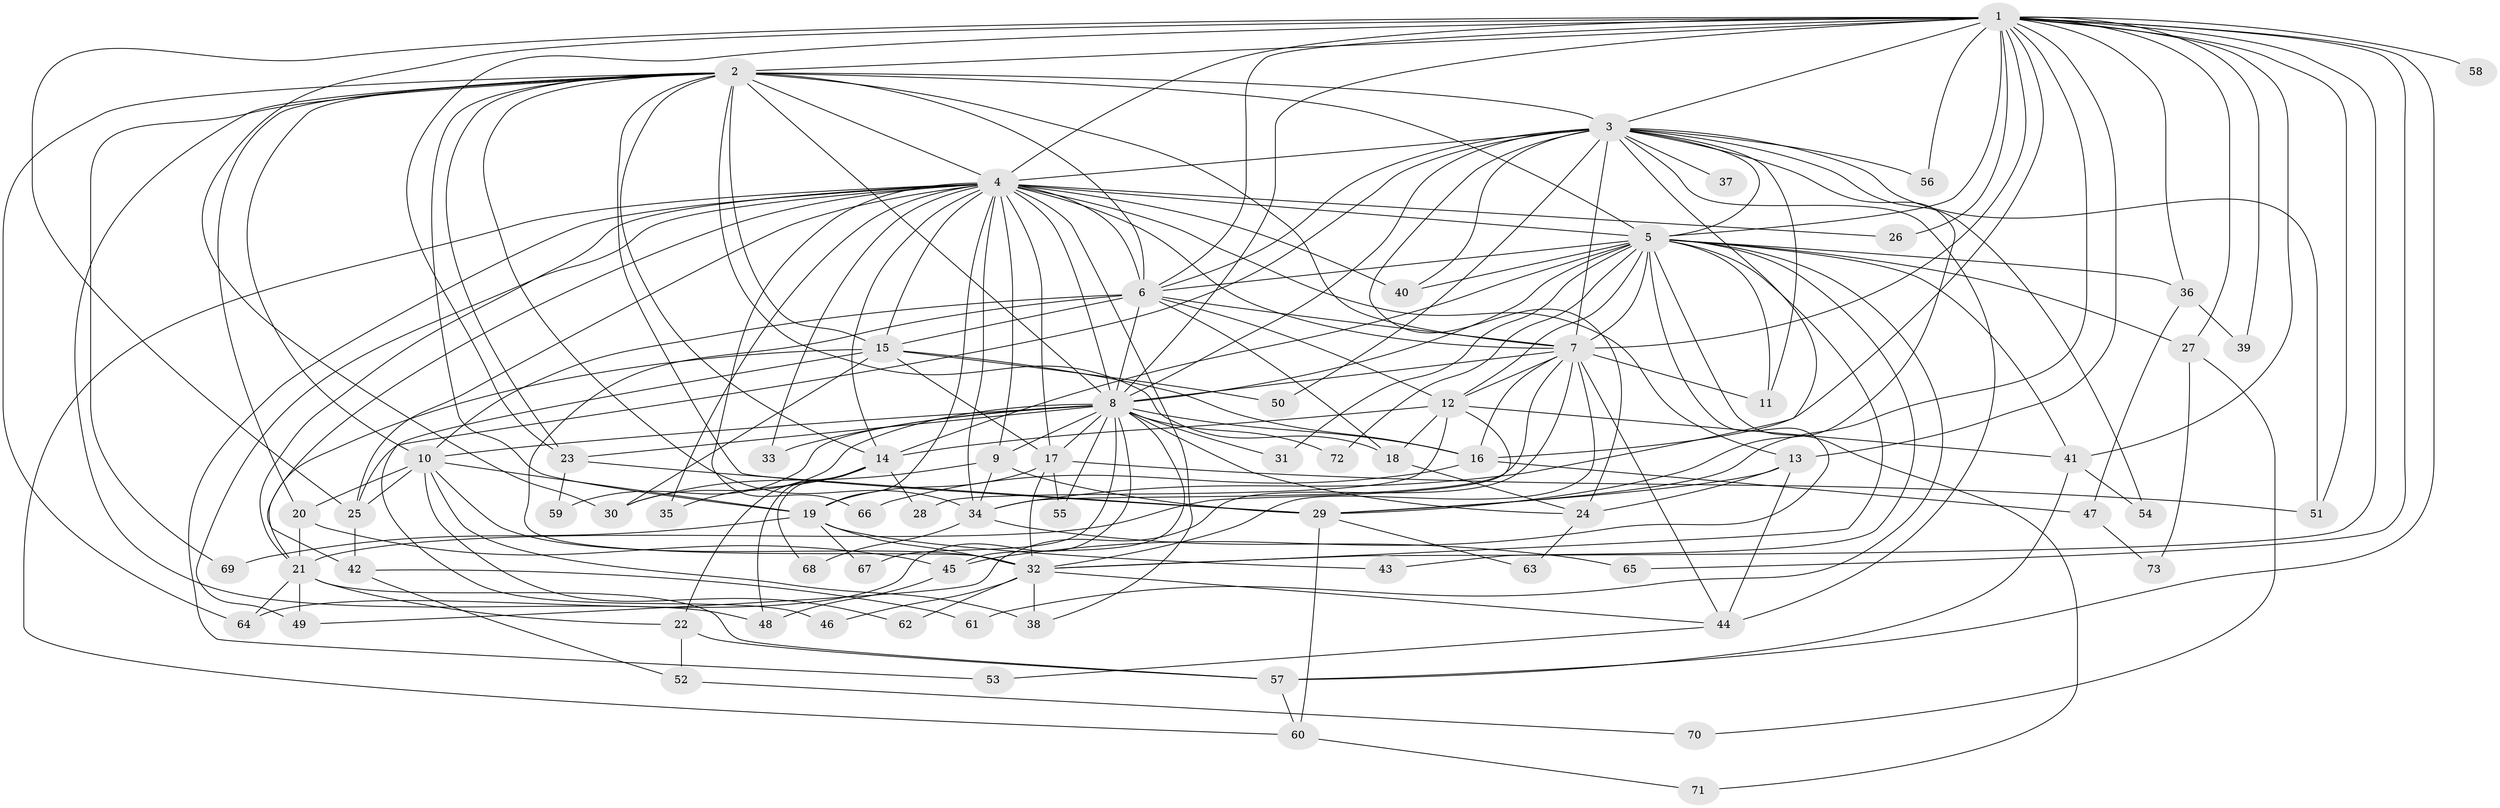 // original degree distribution, {28: 0.006896551724137931, 27: 0.020689655172413793, 24: 0.006896551724137931, 16: 0.006896551724137931, 22: 0.027586206896551724, 5: 0.020689655172413793, 8: 0.013793103448275862, 3: 0.20689655172413793, 7: 0.020689655172413793, 6: 0.020689655172413793, 9: 0.006896551724137931, 2: 0.5103448275862069, 4: 0.1310344827586207}
// Generated by graph-tools (version 1.1) at 2025/34/03/09/25 02:34:58]
// undirected, 73 vertices, 202 edges
graph export_dot {
graph [start="1"]
  node [color=gray90,style=filled];
  1;
  2;
  3;
  4;
  5;
  6;
  7;
  8;
  9;
  10;
  11;
  12;
  13;
  14;
  15;
  16;
  17;
  18;
  19;
  20;
  21;
  22;
  23;
  24;
  25;
  26;
  27;
  28;
  29;
  30;
  31;
  32;
  33;
  34;
  35;
  36;
  37;
  38;
  39;
  40;
  41;
  42;
  43;
  44;
  45;
  46;
  47;
  48;
  49;
  50;
  51;
  52;
  53;
  54;
  55;
  56;
  57;
  58;
  59;
  60;
  61;
  62;
  63;
  64;
  65;
  66;
  67;
  68;
  69;
  70;
  71;
  72;
  73;
  1 -- 2 [weight=2.0];
  1 -- 3 [weight=1.0];
  1 -- 4 [weight=2.0];
  1 -- 5 [weight=2.0];
  1 -- 6 [weight=1.0];
  1 -- 7 [weight=1.0];
  1 -- 8 [weight=1.0];
  1 -- 13 [weight=1.0];
  1 -- 16 [weight=1.0];
  1 -- 23 [weight=1.0];
  1 -- 25 [weight=1.0];
  1 -- 26 [weight=1.0];
  1 -- 27 [weight=1.0];
  1 -- 29 [weight=1.0];
  1 -- 30 [weight=1.0];
  1 -- 32 [weight=1.0];
  1 -- 36 [weight=1.0];
  1 -- 39 [weight=1.0];
  1 -- 41 [weight=1.0];
  1 -- 51 [weight=1.0];
  1 -- 56 [weight=1.0];
  1 -- 57 [weight=1.0];
  1 -- 58 [weight=1.0];
  1 -- 65 [weight=1.0];
  2 -- 3 [weight=3.0];
  2 -- 4 [weight=4.0];
  2 -- 5 [weight=3.0];
  2 -- 6 [weight=2.0];
  2 -- 7 [weight=3.0];
  2 -- 8 [weight=2.0];
  2 -- 10 [weight=1.0];
  2 -- 14 [weight=1.0];
  2 -- 15 [weight=1.0];
  2 -- 18 [weight=2.0];
  2 -- 19 [weight=1.0];
  2 -- 20 [weight=1.0];
  2 -- 23 [weight=1.0];
  2 -- 29 [weight=7.0];
  2 -- 34 [weight=1.0];
  2 -- 48 [weight=1.0];
  2 -- 64 [weight=1.0];
  2 -- 69 [weight=1.0];
  3 -- 4 [weight=2.0];
  3 -- 5 [weight=1.0];
  3 -- 6 [weight=1.0];
  3 -- 7 [weight=2.0];
  3 -- 8 [weight=1.0];
  3 -- 11 [weight=1.0];
  3 -- 24 [weight=2.0];
  3 -- 25 [weight=1.0];
  3 -- 29 [weight=1.0];
  3 -- 34 [weight=1.0];
  3 -- 37 [weight=1.0];
  3 -- 40 [weight=1.0];
  3 -- 44 [weight=1.0];
  3 -- 50 [weight=1.0];
  3 -- 51 [weight=1.0];
  3 -- 54 [weight=1.0];
  3 -- 56 [weight=1.0];
  4 -- 5 [weight=2.0];
  4 -- 6 [weight=2.0];
  4 -- 7 [weight=2.0];
  4 -- 8 [weight=3.0];
  4 -- 9 [weight=1.0];
  4 -- 13 [weight=2.0];
  4 -- 14 [weight=1.0];
  4 -- 15 [weight=2.0];
  4 -- 17 [weight=1.0];
  4 -- 19 [weight=2.0];
  4 -- 21 [weight=1.0];
  4 -- 25 [weight=1.0];
  4 -- 26 [weight=1.0];
  4 -- 33 [weight=1.0];
  4 -- 34 [weight=1.0];
  4 -- 35 [weight=1.0];
  4 -- 38 [weight=1.0];
  4 -- 40 [weight=1.0];
  4 -- 42 [weight=1.0];
  4 -- 49 [weight=2.0];
  4 -- 53 [weight=1.0];
  4 -- 60 [weight=1.0];
  4 -- 66 [weight=1.0];
  5 -- 6 [weight=1.0];
  5 -- 7 [weight=1.0];
  5 -- 8 [weight=1.0];
  5 -- 11 [weight=1.0];
  5 -- 12 [weight=1.0];
  5 -- 14 [weight=2.0];
  5 -- 27 [weight=1.0];
  5 -- 31 [weight=1.0];
  5 -- 32 [weight=1.0];
  5 -- 36 [weight=1.0];
  5 -- 40 [weight=1.0];
  5 -- 41 [weight=1.0];
  5 -- 43 [weight=1.0];
  5 -- 45 [weight=2.0];
  5 -- 61 [weight=1.0];
  5 -- 71 [weight=1.0];
  5 -- 72 [weight=1.0];
  6 -- 7 [weight=2.0];
  6 -- 8 [weight=2.0];
  6 -- 10 [weight=1.0];
  6 -- 12 [weight=1.0];
  6 -- 15 [weight=1.0];
  6 -- 18 [weight=1.0];
  6 -- 32 [weight=7.0];
  7 -- 8 [weight=1.0];
  7 -- 11 [weight=2.0];
  7 -- 12 [weight=1.0];
  7 -- 16 [weight=1.0];
  7 -- 32 [weight=1.0];
  7 -- 34 [weight=1.0];
  7 -- 44 [weight=3.0];
  7 -- 49 [weight=1.0];
  8 -- 9 [weight=1.0];
  8 -- 10 [weight=1.0];
  8 -- 16 [weight=1.0];
  8 -- 17 [weight=1.0];
  8 -- 23 [weight=2.0];
  8 -- 24 [weight=1.0];
  8 -- 30 [weight=1.0];
  8 -- 31 [weight=1.0];
  8 -- 33 [weight=1.0];
  8 -- 45 [weight=1.0];
  8 -- 55 [weight=1.0];
  8 -- 59 [weight=1.0];
  8 -- 64 [weight=1.0];
  8 -- 67 [weight=1.0];
  8 -- 72 [weight=1.0];
  9 -- 29 [weight=1.0];
  9 -- 30 [weight=1.0];
  9 -- 34 [weight=1.0];
  10 -- 19 [weight=1.0];
  10 -- 20 [weight=1.0];
  10 -- 25 [weight=3.0];
  10 -- 32 [weight=1.0];
  10 -- 38 [weight=1.0];
  10 -- 62 [weight=1.0];
  12 -- 14 [weight=1.0];
  12 -- 18 [weight=1.0];
  12 -- 21 [weight=1.0];
  12 -- 28 [weight=1.0];
  12 -- 41 [weight=1.0];
  13 -- 24 [weight=1.0];
  13 -- 29 [weight=2.0];
  13 -- 44 [weight=1.0];
  14 -- 22 [weight=1.0];
  14 -- 28 [weight=1.0];
  14 -- 35 [weight=1.0];
  14 -- 48 [weight=1.0];
  14 -- 68 [weight=1.0];
  15 -- 16 [weight=1.0];
  15 -- 17 [weight=1.0];
  15 -- 21 [weight=1.0];
  15 -- 30 [weight=1.0];
  15 -- 46 [weight=1.0];
  15 -- 50 [weight=1.0];
  16 -- 47 [weight=1.0];
  16 -- 66 [weight=1.0];
  17 -- 19 [weight=1.0];
  17 -- 32 [weight=1.0];
  17 -- 51 [weight=2.0];
  17 -- 55 [weight=1.0];
  18 -- 24 [weight=1.0];
  19 -- 32 [weight=1.0];
  19 -- 43 [weight=1.0];
  19 -- 67 [weight=1.0];
  19 -- 69 [weight=1.0];
  20 -- 21 [weight=1.0];
  20 -- 45 [weight=1.0];
  21 -- 22 [weight=1.0];
  21 -- 49 [weight=1.0];
  21 -- 57 [weight=1.0];
  21 -- 64 [weight=1.0];
  22 -- 52 [weight=1.0];
  22 -- 57 [weight=1.0];
  23 -- 29 [weight=1.0];
  23 -- 59 [weight=1.0];
  24 -- 63 [weight=1.0];
  25 -- 42 [weight=1.0];
  27 -- 70 [weight=1.0];
  27 -- 73 [weight=1.0];
  29 -- 60 [weight=1.0];
  29 -- 63 [weight=1.0];
  32 -- 38 [weight=1.0];
  32 -- 44 [weight=1.0];
  32 -- 46 [weight=1.0];
  32 -- 62 [weight=1.0];
  34 -- 65 [weight=1.0];
  34 -- 68 [weight=1.0];
  36 -- 39 [weight=1.0];
  36 -- 47 [weight=1.0];
  41 -- 54 [weight=1.0];
  41 -- 57 [weight=1.0];
  42 -- 52 [weight=1.0];
  42 -- 61 [weight=1.0];
  44 -- 53 [weight=1.0];
  45 -- 48 [weight=1.0];
  47 -- 73 [weight=1.0];
  52 -- 70 [weight=1.0];
  57 -- 60 [weight=1.0];
  60 -- 71 [weight=1.0];
}

